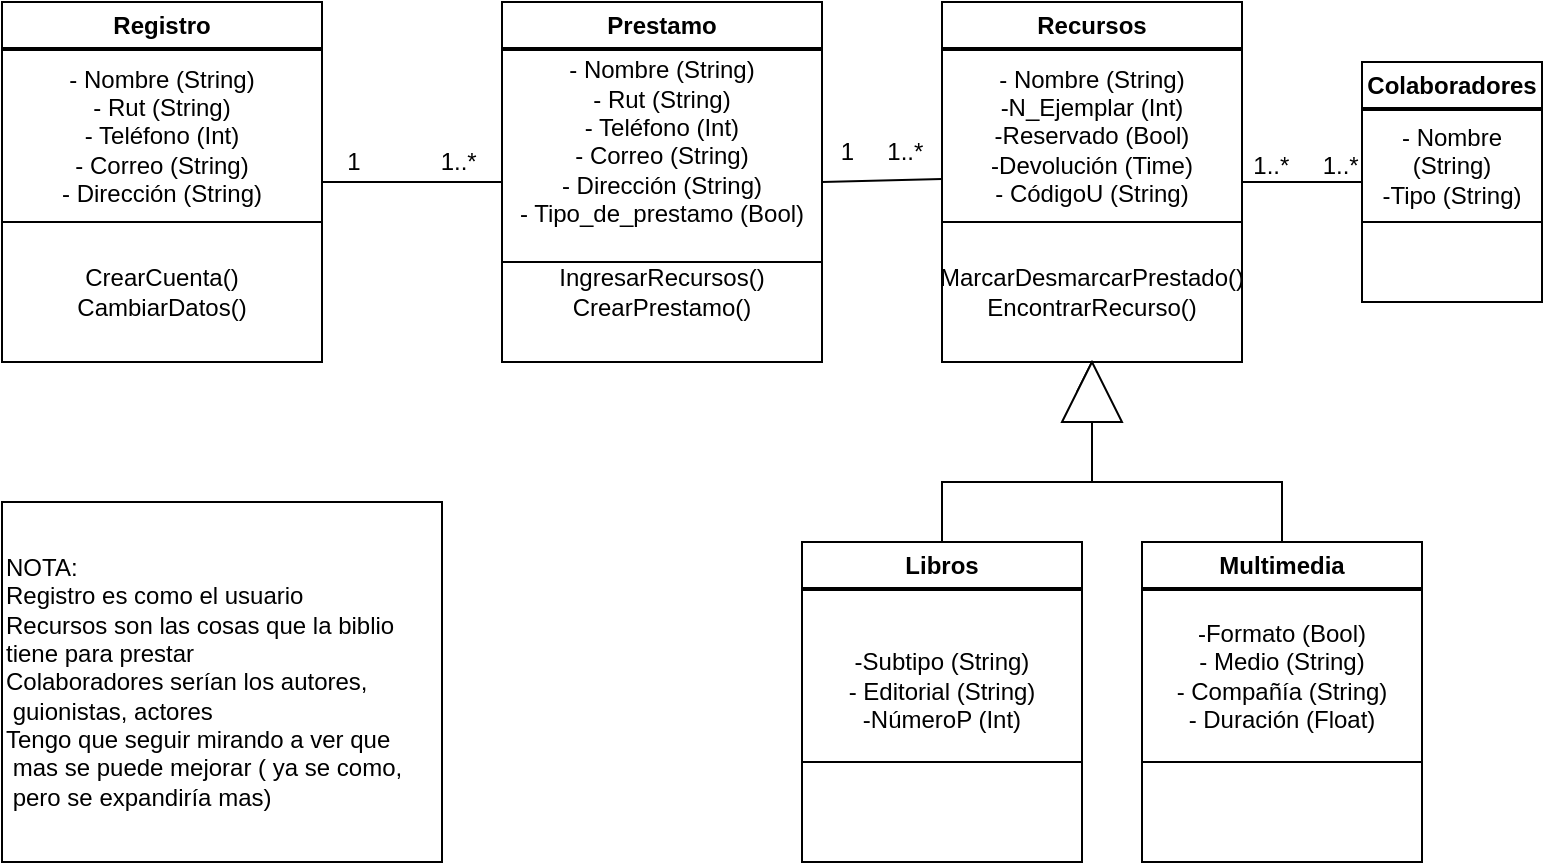 <mxfile version="25.0.0">
  <diagram name="Página-1" id="W3VHDUK4EmS-ysOo_LsE">
    <mxGraphModel dx="1050" dy="557" grid="1" gridSize="10" guides="1" tooltips="1" connect="1" arrows="1" fold="1" page="1" pageScale="1" pageWidth="827" pageHeight="1169" math="0" shadow="0">
      <root>
        <mxCell id="0" />
        <mxCell id="1" parent="0" />
        <mxCell id="0xoRekVa-GFei2VR00Sp-1" value="Registro" style="swimlane;whiteSpace=wrap;html=1;" vertex="1" parent="1">
          <mxGeometry x="40" y="30" width="160" height="180" as="geometry" />
        </mxCell>
        <mxCell id="0xoRekVa-GFei2VR00Sp-2" value="CrearCuenta()&lt;div&gt;CambiarDatos()&lt;/div&gt;" style="rounded=0;whiteSpace=wrap;html=1;" vertex="1" parent="0xoRekVa-GFei2VR00Sp-1">
          <mxGeometry y="110" width="160" height="70" as="geometry" />
        </mxCell>
        <mxCell id="0xoRekVa-GFei2VR00Sp-21" value="&lt;div style=&quot;&quot;&gt;&lt;span style=&quot;background-color: initial;&quot;&gt;- Nombre (String)&lt;/span&gt;&lt;/div&gt;&lt;div style=&quot;&quot;&gt;- Rut (String)&lt;/div&gt;&lt;div style=&quot;&quot;&gt;- Teléfono (Int)&lt;/div&gt;&lt;div style=&quot;&quot;&gt;- Correo (String)&lt;/div&gt;&lt;div style=&quot;&quot;&gt;- Dirección (String)&lt;/div&gt;" style="rounded=0;whiteSpace=wrap;html=1;align=center;" vertex="1" parent="0xoRekVa-GFei2VR00Sp-1">
          <mxGeometry y="24" width="160" height="86" as="geometry" />
        </mxCell>
        <mxCell id="0xoRekVa-GFei2VR00Sp-3" value="Recursos" style="swimlane;whiteSpace=wrap;html=1;" vertex="1" parent="1">
          <mxGeometry x="510" y="30" width="150" height="180" as="geometry" />
        </mxCell>
        <mxCell id="0xoRekVa-GFei2VR00Sp-4" value="MarcarDesmarcarPrestado()&lt;div&gt;EncontrarRecurso()&lt;/div&gt;" style="rounded=0;whiteSpace=wrap;html=1;" vertex="1" parent="0xoRekVa-GFei2VR00Sp-3">
          <mxGeometry y="110" width="150" height="70" as="geometry" />
        </mxCell>
        <mxCell id="0xoRekVa-GFei2VR00Sp-23" value="&lt;div style=&quot;&quot;&gt;&lt;span style=&quot;background-color: initial;&quot;&gt;- Nombre (String)&lt;/span&gt;&lt;/div&gt;&lt;div style=&quot;&quot;&gt;-N_Ejemplar (Int)&lt;/div&gt;&lt;div style=&quot;&quot;&gt;-Reservado (Bool)&lt;/div&gt;&lt;div style=&quot;&quot;&gt;-Devolución (Time)&lt;/div&gt;&lt;div style=&quot;&quot;&gt;- CódigoU (String&lt;span style=&quot;background-color: initial;&quot;&gt;)&lt;/span&gt;&lt;/div&gt;" style="rounded=0;whiteSpace=wrap;html=1;align=center;" vertex="1" parent="0xoRekVa-GFei2VR00Sp-3">
          <mxGeometry y="24" width="150" height="86" as="geometry" />
        </mxCell>
        <mxCell id="0xoRekVa-GFei2VR00Sp-5" value="Libros" style="swimlane;whiteSpace=wrap;html=1;" vertex="1" parent="1">
          <mxGeometry x="440" y="300" width="140" height="160" as="geometry" />
        </mxCell>
        <mxCell id="0xoRekVa-GFei2VR00Sp-24" value="&lt;div style=&quot;&quot;&gt;&lt;br&gt;&lt;/div&gt;&lt;div style=&quot;&quot;&gt;&lt;span style=&quot;background-color: initial;&quot;&gt;-Subtipo (String)&lt;/span&gt;&lt;/div&gt;&lt;div style=&quot;&quot;&gt;&lt;span style=&quot;background-color: initial;&quot;&gt;- Editorial (String)&lt;/span&gt;&lt;/div&gt;&lt;div style=&quot;&quot;&gt;&lt;span style=&quot;background-color: initial;&quot;&gt;-NúmeroP (Int)&lt;/span&gt;&lt;/div&gt;" style="rounded=0;whiteSpace=wrap;html=1;align=center;" vertex="1" parent="0xoRekVa-GFei2VR00Sp-5">
          <mxGeometry y="24" width="140" height="86" as="geometry" />
        </mxCell>
        <mxCell id="0xoRekVa-GFei2VR00Sp-6" value="" style="rounded=0;whiteSpace=wrap;html=1;" vertex="1" parent="1">
          <mxGeometry x="440" y="410" width="140" height="50" as="geometry" />
        </mxCell>
        <mxCell id="0xoRekVa-GFei2VR00Sp-7" value="Multimedia" style="swimlane;whiteSpace=wrap;html=1;" vertex="1" parent="1">
          <mxGeometry x="610" y="300" width="140" height="160" as="geometry" />
        </mxCell>
        <mxCell id="0xoRekVa-GFei2VR00Sp-25" value="&lt;div style=&quot;&quot;&gt;&lt;span style=&quot;background-color: initial;&quot;&gt;-Formato (Bool)&lt;/span&gt;&lt;/div&gt;&lt;div style=&quot;&quot;&gt;&lt;span style=&quot;background-color: initial;&quot;&gt;- Medio (String)&lt;/span&gt;&lt;/div&gt;&lt;div style=&quot;&quot;&gt;&lt;span style=&quot;background-color: initial;&quot;&gt;- Compañía (String)&lt;/span&gt;&lt;/div&gt;&lt;div style=&quot;&quot;&gt;&lt;span style=&quot;background-color: initial;&quot;&gt;- Duración (Float)&lt;/span&gt;&lt;/div&gt;" style="rounded=0;whiteSpace=wrap;html=1;align=center;" vertex="1" parent="0xoRekVa-GFei2VR00Sp-7">
          <mxGeometry y="24" width="140" height="86" as="geometry" />
        </mxCell>
        <mxCell id="0xoRekVa-GFei2VR00Sp-8" value="" style="rounded=0;whiteSpace=wrap;html=1;" vertex="1" parent="1">
          <mxGeometry x="610" y="410" width="140" height="50" as="geometry" />
        </mxCell>
        <mxCell id="0xoRekVa-GFei2VR00Sp-11" value="" style="endArrow=none;html=1;rounded=0;exitX=0.5;exitY=0;exitDx=0;exitDy=0;entryX=0.5;entryY=1;entryDx=0;entryDy=0;" edge="1" parent="1">
          <mxGeometry width="50" height="50" relative="1" as="geometry">
            <mxPoint x="510" y="300" as="sourcePoint" />
            <mxPoint x="585" y="210" as="targetPoint" />
            <Array as="points">
              <mxPoint x="510" y="270" />
              <mxPoint x="585" y="270" />
            </Array>
          </mxGeometry>
        </mxCell>
        <mxCell id="0xoRekVa-GFei2VR00Sp-12" value="" style="endArrow=none;html=1;rounded=0;exitX=0.5;exitY=0;exitDx=0;exitDy=0;entryX=0.5;entryY=1;entryDx=0;entryDy=0;" edge="1" parent="1" source="0xoRekVa-GFei2VR00Sp-13" target="0xoRekVa-GFei2VR00Sp-4">
          <mxGeometry width="50" height="50" relative="1" as="geometry">
            <mxPoint x="520" y="310" as="sourcePoint" />
            <mxPoint x="595" y="220" as="targetPoint" />
            <Array as="points" />
          </mxGeometry>
        </mxCell>
        <mxCell id="0xoRekVa-GFei2VR00Sp-14" value="" style="endArrow=none;html=1;rounded=0;exitX=0.5;exitY=0;exitDx=0;exitDy=0;entryX=1;entryY=0.5;entryDx=0;entryDy=0;" edge="1" parent="1" source="0xoRekVa-GFei2VR00Sp-7" target="0xoRekVa-GFei2VR00Sp-13">
          <mxGeometry width="50" height="50" relative="1" as="geometry">
            <mxPoint x="680" y="300" as="sourcePoint" />
            <mxPoint x="585" y="210" as="targetPoint" />
            <Array as="points">
              <mxPoint x="680" y="270" />
              <mxPoint x="585" y="270" />
            </Array>
          </mxGeometry>
        </mxCell>
        <mxCell id="0xoRekVa-GFei2VR00Sp-13" value="" style="triangle;whiteSpace=wrap;html=1;rotation=-90;" vertex="1" parent="1">
          <mxGeometry x="570" y="210" width="30" height="30" as="geometry" />
        </mxCell>
        <mxCell id="0xoRekVa-GFei2VR00Sp-15" value="Prestamo" style="swimlane;whiteSpace=wrap;html=1;" vertex="1" parent="1">
          <mxGeometry x="290" y="30" width="160" height="180" as="geometry" />
        </mxCell>
        <mxCell id="0xoRekVa-GFei2VR00Sp-16" value="&lt;div&gt;IngresarRecursos()&lt;/div&gt;CrearPrestamo()" style="rounded=0;whiteSpace=wrap;html=1;" vertex="1" parent="0xoRekVa-GFei2VR00Sp-15">
          <mxGeometry y="110" width="160" height="70" as="geometry" />
        </mxCell>
        <mxCell id="0xoRekVa-GFei2VR00Sp-22" value="&lt;div style=&quot;&quot;&gt;&lt;span style=&quot;background-color: initial;&quot;&gt;- Nombre (String)&lt;/span&gt;&lt;/div&gt;&lt;div style=&quot;&quot;&gt;- Rut (String)&lt;/div&gt;&lt;div style=&quot;&quot;&gt;- Teléfono (Int)&lt;/div&gt;&lt;div style=&quot;&quot;&gt;- Correo (String)&lt;/div&gt;&lt;div style=&quot;&quot;&gt;- Dirección (String)&lt;/div&gt;&lt;div style=&quot;&quot;&gt;- Tipo_de_prestamo (Bool)&lt;/div&gt;&lt;div style=&quot;&quot;&gt;&lt;br&gt;&lt;/div&gt;" style="rounded=0;whiteSpace=wrap;html=1;align=center;" vertex="1" parent="0xoRekVa-GFei2VR00Sp-15">
          <mxGeometry y="24" width="160" height="106" as="geometry" />
        </mxCell>
        <mxCell id="0xoRekVa-GFei2VR00Sp-26" value="Colaboradores" style="swimlane;whiteSpace=wrap;html=1;" vertex="1" parent="1">
          <mxGeometry x="720" y="60" width="90" height="120" as="geometry" />
        </mxCell>
        <mxCell id="0xoRekVa-GFei2VR00Sp-28" value="&lt;div style=&quot;&quot;&gt;&lt;span style=&quot;background-color: initial;&quot;&gt;- Nombre (String)&lt;/span&gt;&lt;/div&gt;&lt;div style=&quot;&quot;&gt;-Tipo (String)&lt;/div&gt;" style="rounded=0;whiteSpace=wrap;html=1;align=center;" vertex="1" parent="0xoRekVa-GFei2VR00Sp-26">
          <mxGeometry y="24" width="90" height="56" as="geometry" />
        </mxCell>
        <mxCell id="0xoRekVa-GFei2VR00Sp-29" value="" style="endArrow=none;html=1;rounded=0;exitX=1;exitY=0.5;exitDx=0;exitDy=0;entryX=0;entryY=0.5;entryDx=0;entryDy=0;" edge="1" parent="1" source="0xoRekVa-GFei2VR00Sp-3" target="0xoRekVa-GFei2VR00Sp-26">
          <mxGeometry width="50" height="50" relative="1" as="geometry">
            <mxPoint x="660" y="90" as="sourcePoint" />
            <mxPoint x="710" y="40" as="targetPoint" />
          </mxGeometry>
        </mxCell>
        <mxCell id="0xoRekVa-GFei2VR00Sp-30" value="1..*&amp;nbsp; &amp;nbsp; &amp;nbsp;1..*" style="text;html=1;align=center;verticalAlign=middle;whiteSpace=wrap;rounded=0;" vertex="1" parent="1">
          <mxGeometry x="627" y="97" width="130" height="30" as="geometry" />
        </mxCell>
        <mxCell id="0xoRekVa-GFei2VR00Sp-32" value="1&amp;nbsp; &amp;nbsp; &amp;nbsp;1..*" style="text;html=1;align=center;verticalAlign=middle;whiteSpace=wrap;rounded=0;" vertex="1" parent="1">
          <mxGeometry x="415" y="90" width="130" height="30" as="geometry" />
        </mxCell>
        <mxCell id="0xoRekVa-GFei2VR00Sp-33" value="" style="endArrow=none;html=1;rounded=0;entryX=0;entryY=0.75;entryDx=0;entryDy=0;" edge="1" parent="1" target="0xoRekVa-GFei2VR00Sp-23">
          <mxGeometry width="50" height="50" relative="1" as="geometry">
            <mxPoint x="450" y="120" as="sourcePoint" />
            <mxPoint x="510" y="100" as="targetPoint" />
          </mxGeometry>
        </mxCell>
        <mxCell id="0xoRekVa-GFei2VR00Sp-34" value="" style="endArrow=none;html=1;rounded=0;exitX=1;exitY=0.5;exitDx=0;exitDy=0;entryX=0;entryY=0.5;entryDx=0;entryDy=0;" edge="1" parent="1" source="0xoRekVa-GFei2VR00Sp-1" target="0xoRekVa-GFei2VR00Sp-15">
          <mxGeometry width="50" height="50" relative="1" as="geometry">
            <mxPoint x="390" y="310" as="sourcePoint" />
            <mxPoint x="440" y="260" as="targetPoint" />
          </mxGeometry>
        </mxCell>
        <mxCell id="0xoRekVa-GFei2VR00Sp-35" value="1&amp;nbsp; &amp;nbsp; &amp;nbsp; &amp;nbsp; &amp;nbsp; &amp;nbsp; 1..*" style="text;html=1;align=center;verticalAlign=middle;whiteSpace=wrap;rounded=0;" vertex="1" parent="1">
          <mxGeometry x="180" y="95" width="130" height="30" as="geometry" />
        </mxCell>
        <mxCell id="0xoRekVa-GFei2VR00Sp-37" value="" style="swimlane;startSize=0;" vertex="1" parent="1">
          <mxGeometry x="40" y="280" width="220" height="180" as="geometry" />
        </mxCell>
        <mxCell id="0xoRekVa-GFei2VR00Sp-39" value="&lt;span style=&quot;text-wrap-mode: nowrap;&quot;&gt;NOTA:&amp;nbsp;&lt;/span&gt;&lt;div style=&quot;border-color: var(--border-color); text-wrap-mode: nowrap;&quot;&gt;Registro es como el usuario&lt;div style=&quot;border-color: var(--border-color);&quot;&gt;Recursos son las cosas que la biblio&amp;nbsp;&lt;/div&gt;&lt;div style=&quot;border-color: var(--border-color);&quot;&gt;tiene para prestar&lt;/div&gt;&lt;/div&gt;&lt;div style=&quot;border-color: var(--border-color); text-wrap-mode: nowrap;&quot;&gt;Colaboradores serían los autores,&lt;/div&gt;&lt;div style=&quot;border-color: var(--border-color); text-wrap-mode: nowrap;&quot;&gt;&amp;nbsp;guionistas, actores&lt;/div&gt;&lt;div style=&quot;border-color: var(--border-color); text-wrap-mode: nowrap;&quot;&gt;Tengo que seguir mirando a ver que&lt;/div&gt;&lt;div style=&quot;border-color: var(--border-color); text-wrap-mode: nowrap;&quot;&gt;&amp;nbsp;mas se puede mejorar ( ya se como,&lt;/div&gt;&lt;div style=&quot;border-color: var(--border-color); text-wrap-mode: nowrap;&quot;&gt;&amp;nbsp;pero se expandiría mas)&lt;/div&gt;" style="whiteSpace=wrap;html=1;align=left;" vertex="1" parent="1">
          <mxGeometry x="40" y="280" width="220" height="180" as="geometry" />
        </mxCell>
      </root>
    </mxGraphModel>
  </diagram>
</mxfile>
